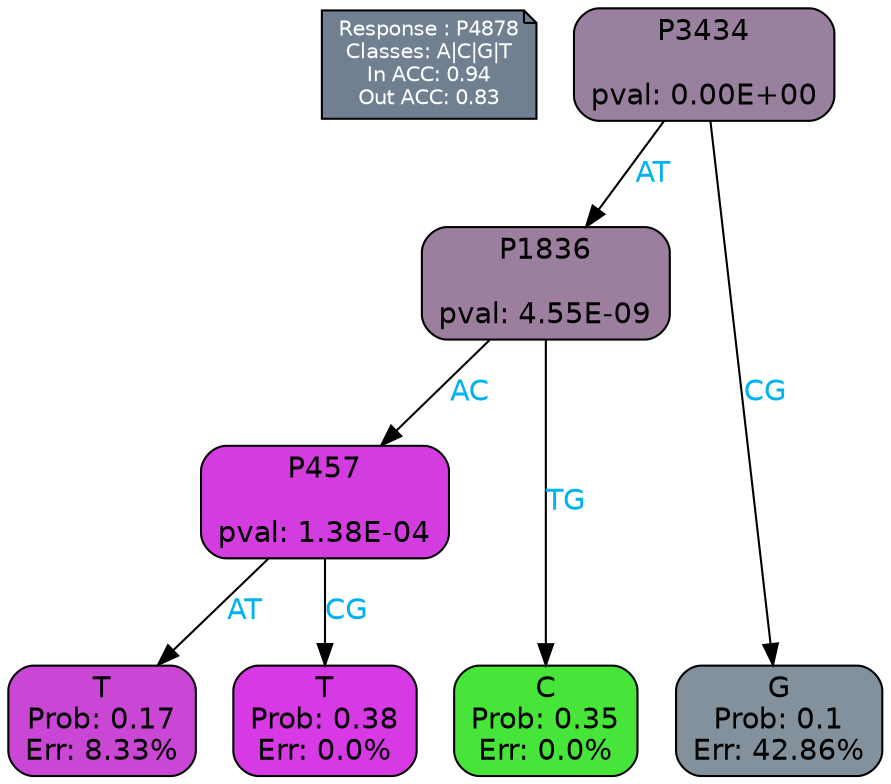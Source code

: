 digraph Tree {
node [shape=box, style="filled, rounded", color="black", fontname=helvetica] ;
graph [ranksep=equally, splines=polylines, bgcolor=transparent, dpi=600] ;
edge [fontname=helvetica] ;
LEGEND [label="Response : P4878
Classes: A|C|G|T
In ACC: 0.94
Out ACC: 0.83
",shape=note,align=left,style=filled,fillcolor="slategray",fontcolor="white",fontsize=10];1 [label="P3434

pval: 0.00E+00", fillcolor="#99809e"] ;
2 [label="P1836

pval: 4.55E-09", fillcolor="#9c7e9f"] ;
3 [label="P457

pval: 1.38E-04", fillcolor="#d33de0"] ;
4 [label="T
Prob: 0.17
Err: 8.33%", fillcolor="#ca47d6"] ;
5 [label="T
Prob: 0.38
Err: 0.0%", fillcolor="#d739e5"] ;
6 [label="C
Prob: 0.35
Err: 0.0%", fillcolor="#47e539"] ;
7 [label="G
Prob: 0.1
Err: 42.86%", fillcolor="#82919b"] ;
1 -> 2 [label="AT",fontcolor=deepskyblue2] ;
1 -> 7 [label="CG",fontcolor=deepskyblue2] ;
2 -> 3 [label="AC",fontcolor=deepskyblue2] ;
2 -> 6 [label="TG",fontcolor=deepskyblue2] ;
3 -> 4 [label="AT",fontcolor=deepskyblue2] ;
3 -> 5 [label="CG",fontcolor=deepskyblue2] ;
{rank = same; 4;5;6;7;}{rank = same; LEGEND;1;}}